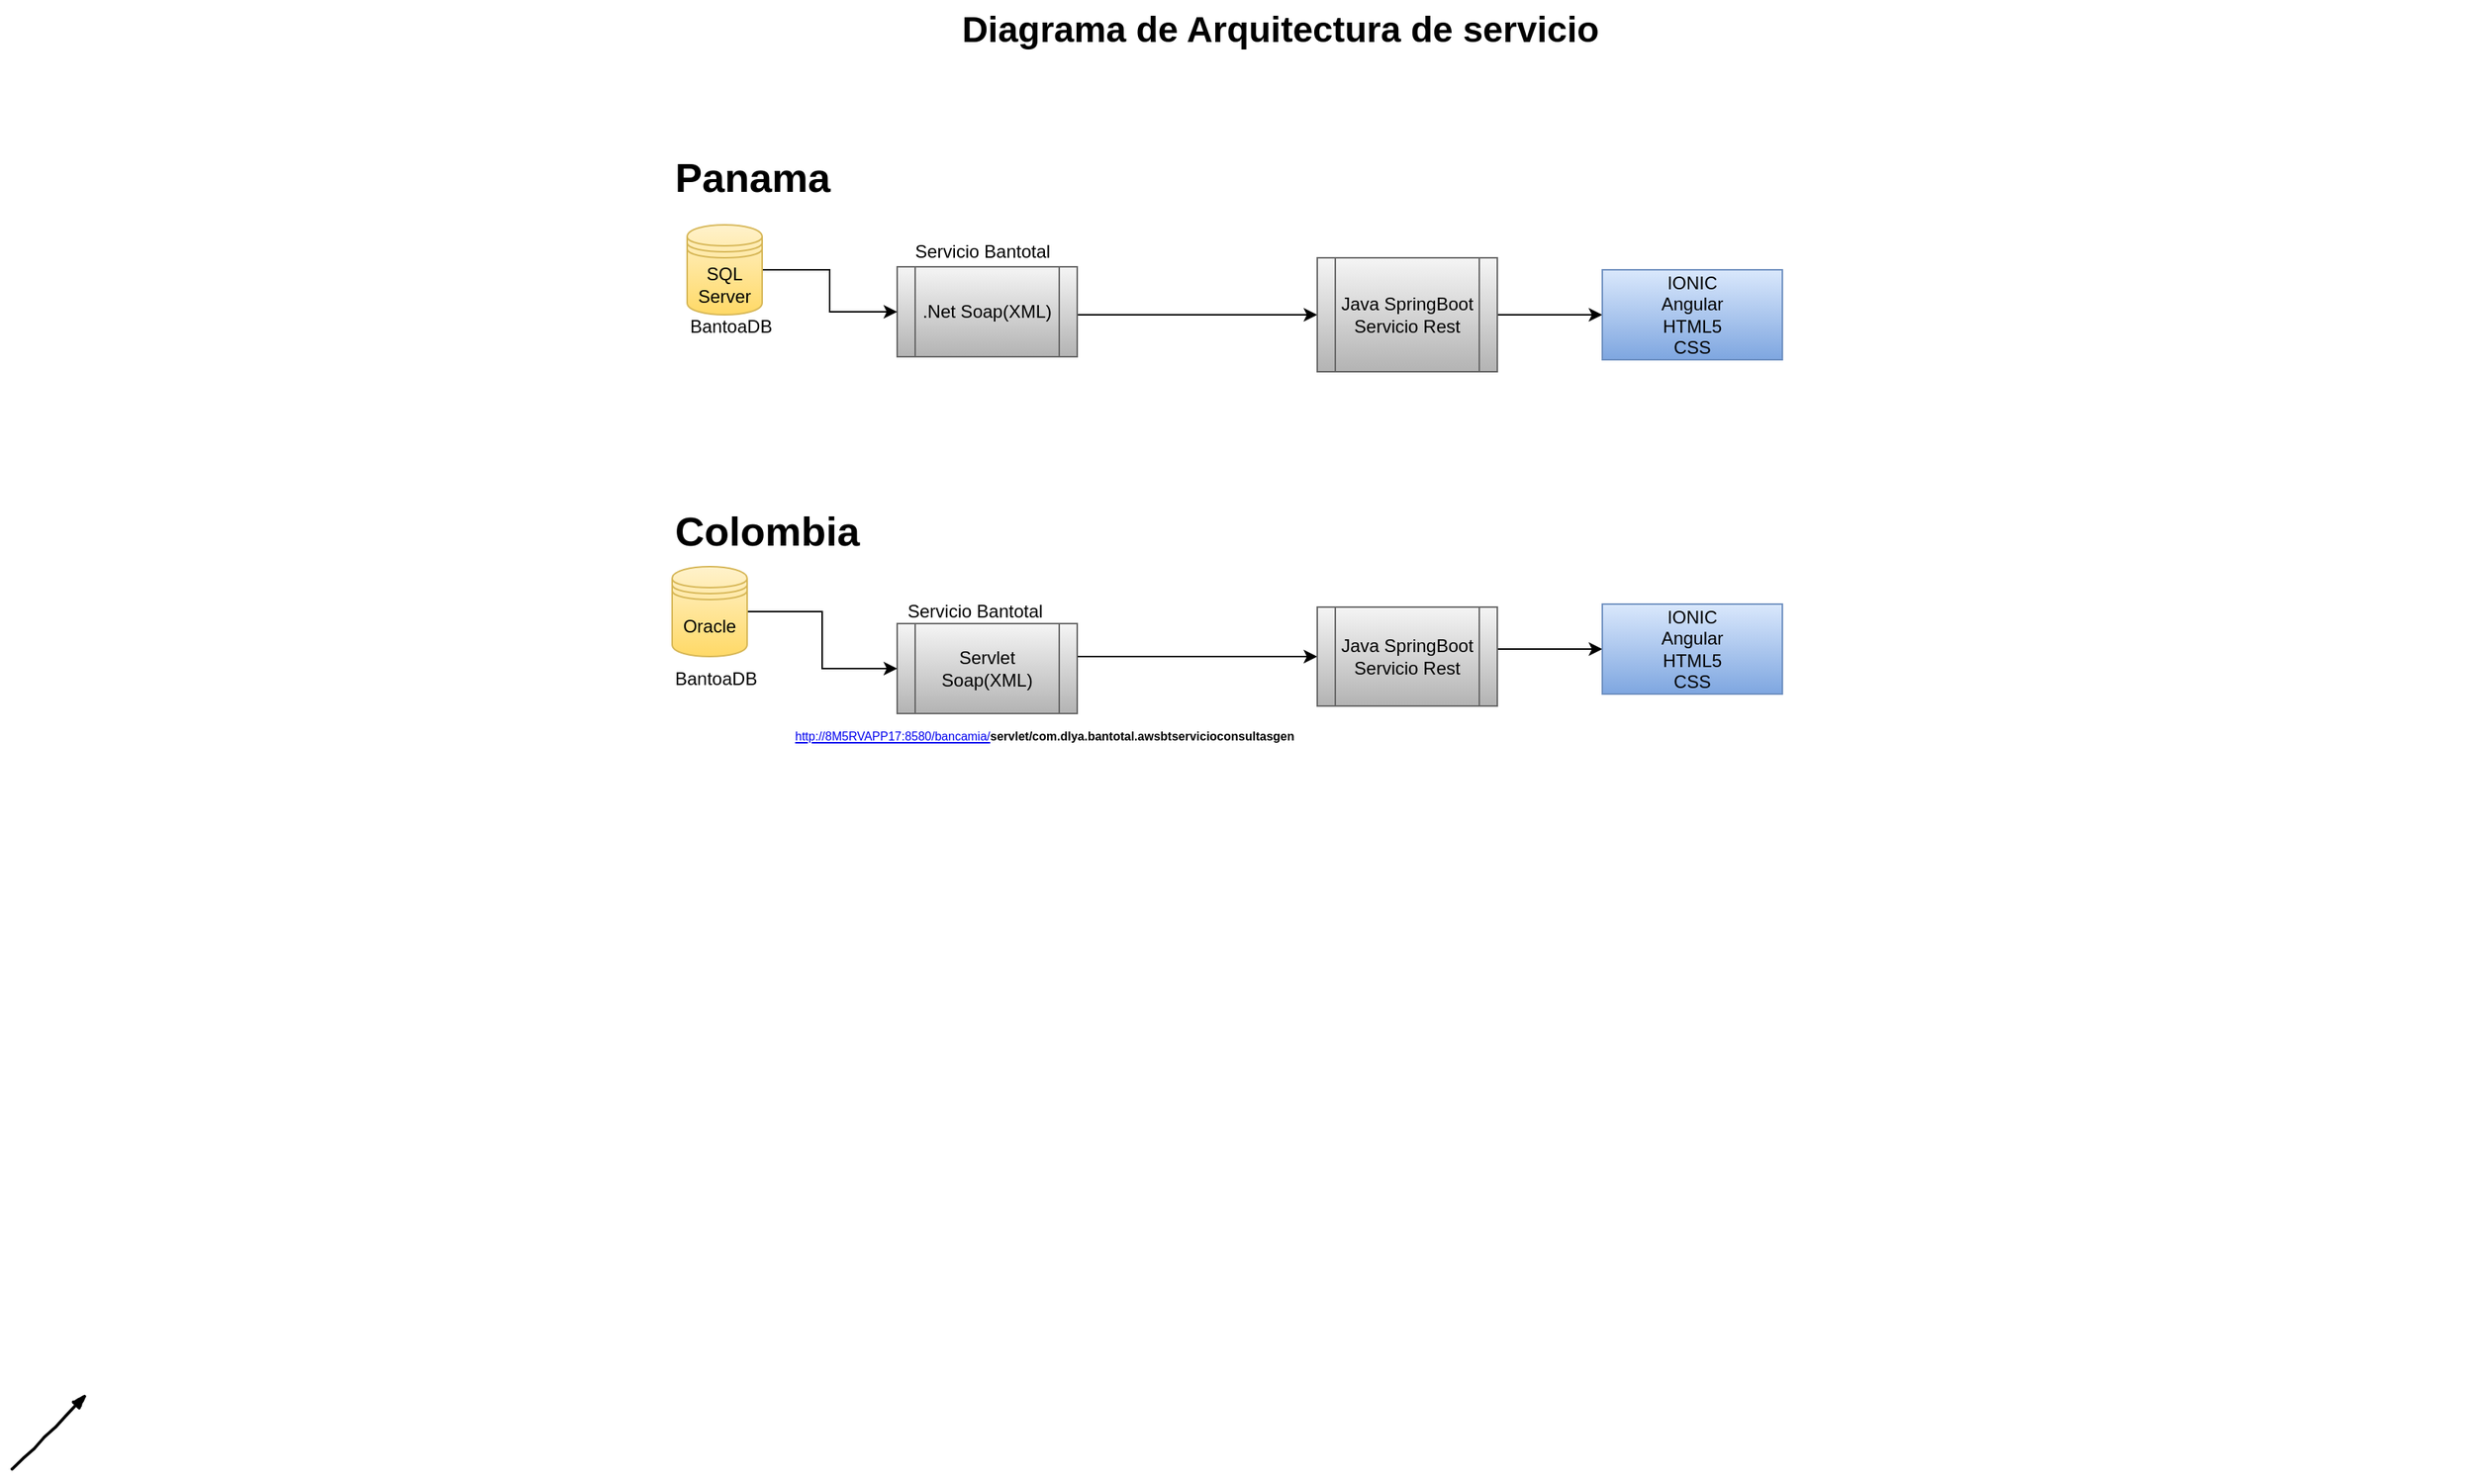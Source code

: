 <mxfile version="10.8.1" type="github"><diagram name="Page-1" id="74b105a0-9070-1c63-61bc-23e55f88626e"><mxGraphModel dx="840" dy="484" grid="1" gridSize="10" guides="1" tooltips="1" connect="1" arrows="1" fold="1" page="1" pageScale="1.5" pageWidth="1169" pageHeight="826" background="none" math="0" shadow="0"><root><mxCell id="0" style=";html=1;"/><mxCell id="1" style=";html=1;" parent="0"/><mxCell id="10b056a9c633e61c-30" value="Diagrama de Arquitectura de servicio" style="text;strokeColor=none;fillColor=none;html=1;fontSize=24;fontStyle=1;verticalAlign=middle;align=center;" parent="1" vertex="1"><mxGeometry x="80" y="40" width="1590" height="40" as="geometry"/></mxCell><mxCell id="r9agQXXv2kUkUD60YKHJ-7" style="edgeStyle=orthogonalEdgeStyle;rounded=0;orthogonalLoop=1;jettySize=auto;html=1;" parent="1" source="r9agQXXv2kUkUD60YKHJ-1" target="r9agQXXv2kUkUD60YKHJ-3" edge="1"><mxGeometry relative="1" as="geometry"><Array as="points"><mxPoint x="770" y="250"/><mxPoint x="770" y="250"/></Array></mxGeometry></mxCell><mxCell id="r9agQXXv2kUkUD60YKHJ-1" value=".Net Soap(XML)" style="shape=process;whiteSpace=wrap;html=1;backgroundOutline=1;gradientColor=#b3b3b3;fillColor=#f5f5f5;strokeColor=#666666;" parent="1" vertex="1"><mxGeometry x="620" y="218" width="120" height="60" as="geometry"/></mxCell><mxCell id="FD06qt2hlZcIVOtYzSCG-2" style="edgeStyle=orthogonalEdgeStyle;rounded=0;orthogonalLoop=1;jettySize=auto;html=1;" edge="1" parent="1" source="r9agQXXv2kUkUD60YKHJ-2" target="r9agQXXv2kUkUD60YKHJ-1"><mxGeometry relative="1" as="geometry"/></mxCell><mxCell id="r9agQXXv2kUkUD60YKHJ-2" value="SQL Server" style="shape=datastore;whiteSpace=wrap;html=1;gradientColor=#ffd966;fillColor=#fff2cc;strokeColor=#d6b656;" parent="1" vertex="1"><mxGeometry x="480" y="190" width="50" height="60" as="geometry"/></mxCell><mxCell id="r9agQXXv2kUkUD60YKHJ-9" style="edgeStyle=orthogonalEdgeStyle;rounded=0;orthogonalLoop=1;jettySize=auto;html=1;" parent="1" source="r9agQXXv2kUkUD60YKHJ-3" target="r9agQXXv2kUkUD60YKHJ-8" edge="1"><mxGeometry relative="1" as="geometry"/></mxCell><mxCell id="r9agQXXv2kUkUD60YKHJ-3" value="Java SpringBoot&lt;br&gt;Servicio Rest&lt;br&gt;" style="shape=process;whiteSpace=wrap;html=1;backgroundOutline=1;gradientColor=#b3b3b3;fillColor=#f5f5f5;strokeColor=#666666;" parent="1" vertex="1"><mxGeometry x="900" y="212" width="120" height="76" as="geometry"/></mxCell><mxCell id="r9agQXXv2kUkUD60YKHJ-5" value="" style="rounded=0;comic=1;strokeWidth=2;endArrow=blockThin;html=1;fontFamily=Comic Sans MS;fontStyle=1;" parent="1" edge="1"><mxGeometry width="50" height="50" relative="1" as="geometry"><mxPoint x="30" y="1020" as="sourcePoint"/><mxPoint x="80" y="970" as="targetPoint"/></mxGeometry></mxCell><mxCell id="r9agQXXv2kUkUD60YKHJ-8" value="IONIC&lt;br&gt;Angular&lt;br&gt;HTML5&lt;br&gt;CSS&lt;br&gt;" style="rounded=0;whiteSpace=wrap;html=1;gradientColor=#7ea6e0;fillColor=#dae8fc;strokeColor=#6c8ebf;" parent="1" vertex="1"><mxGeometry x="1090" y="220" width="120" height="60" as="geometry"/></mxCell><mxCell id="r9agQXXv2kUkUD60YKHJ-10" style="edgeStyle=orthogonalEdgeStyle;rounded=0;orthogonalLoop=1;jettySize=auto;html=1;" parent="1" source="r9agQXXv2kUkUD60YKHJ-11" target="r9agQXXv2kUkUD60YKHJ-15" edge="1"><mxGeometry relative="1" as="geometry"><mxPoint x="875" y="428" as="targetPoint"/><Array as="points"><mxPoint x="780" y="478"/><mxPoint x="780" y="478"/></Array></mxGeometry></mxCell><mxCell id="r9agQXXv2kUkUD60YKHJ-11" value="&lt;span&gt;Servlet Soap(XML)&lt;/span&gt;" style="shape=process;whiteSpace=wrap;html=1;backgroundOutline=1;gradientColor=#b3b3b3;fillColor=#f5f5f5;strokeColor=#666666;" parent="1" vertex="1"><mxGeometry x="620" y="456" width="120" height="60" as="geometry"/></mxCell><mxCell id="r9agQXXv2kUkUD60YKHJ-12" style="edgeStyle=orthogonalEdgeStyle;rounded=0;orthogonalLoop=1;jettySize=auto;html=1;" parent="1" target="r9agQXXv2kUkUD60YKHJ-11" edge="1" source="r9agQXXv2kUkUD60YKHJ-13"><mxGeometry relative="1" as="geometry"><mxPoint x="645" y="478" as="sourcePoint"/></mxGeometry></mxCell><mxCell id="r9agQXXv2kUkUD60YKHJ-13" value="Oracle" style="shape=datastore;whiteSpace=wrap;html=1;gradientColor=#ffd966;fillColor=#fff2cc;strokeColor=#d6b656;" parent="1" vertex="1"><mxGeometry x="470" y="418" width="50" height="60" as="geometry"/></mxCell><mxCell id="FD06qt2hlZcIVOtYzSCG-3" style="edgeStyle=orthogonalEdgeStyle;rounded=0;orthogonalLoop=1;jettySize=auto;html=1;" edge="1" parent="1" source="r9agQXXv2kUkUD60YKHJ-15" target="r9agQXXv2kUkUD60YKHJ-16"><mxGeometry relative="1" as="geometry"><Array as="points"><mxPoint x="1040" y="473"/><mxPoint x="1040" y="473"/></Array></mxGeometry></mxCell><mxCell id="r9agQXXv2kUkUD60YKHJ-15" value="&lt;span&gt;Java SpringBoot&lt;/span&gt;&lt;br&gt;&lt;span&gt;Servicio Rest&lt;/span&gt;" style="shape=process;whiteSpace=wrap;html=1;backgroundOutline=1;gradientColor=#b3b3b3;fillColor=#f5f5f5;strokeColor=#666666;" parent="1" vertex="1"><mxGeometry x="900" y="445" width="120" height="66" as="geometry"/></mxCell><mxCell id="r9agQXXv2kUkUD60YKHJ-16" value="&lt;span&gt;IONIC&lt;/span&gt;&lt;br&gt;&lt;span&gt;Angular&lt;/span&gt;&lt;br&gt;&lt;span&gt;HTML5&lt;/span&gt;&lt;br&gt;&lt;span&gt;CSS&lt;/span&gt;" style="rounded=0;whiteSpace=wrap;html=1;gradientColor=#7ea6e0;fillColor=#dae8fc;strokeColor=#6c8ebf;" parent="1" vertex="1"><mxGeometry x="1090" y="443" width="120" height="60" as="geometry"/></mxCell><mxCell id="r9agQXXv2kUkUD60YKHJ-19" value="&lt;b&gt;&lt;font style=&quot;font-size: 27px&quot;&gt;Panama&lt;/font&gt;&lt;/b&gt;" style="text;html=1;resizable=0;points=[];autosize=1;align=left;verticalAlign=top;spacingTop=-4;" parent="1" vertex="1"><mxGeometry x="470" y="140" width="120" height="20" as="geometry"/></mxCell><mxCell id="r9agQXXv2kUkUD60YKHJ-22" value="&lt;font style=&quot;font-size: 27px&quot;&gt;&lt;b&gt;Colombia&lt;/b&gt;&lt;/font&gt;" style="text;html=1;resizable=0;points=[];autosize=1;align=left;verticalAlign=top;spacingTop=-4;" parent="1" vertex="1"><mxGeometry x="470" y="376" width="140" height="20" as="geometry"/></mxCell><mxCell id="FD06qt2hlZcIVOtYzSCG-1" value="&lt;font style=&quot;font-size: 8px&quot;&gt;&lt;a href=&quot;http://8m5rvapp17:8580/bancamia/&quot; target=&quot;_blank&quot;&gt;http://8M5RVAPP17:8580/bancamia/&lt;/a&gt;&lt;b&gt;servlet/com.dlya.bantotal.awsbtservicioconsultasgen&lt;/b&gt;&lt;/font&gt;" style="text;html=1;resizable=0;points=[];autosize=1;align=left;verticalAlign=top;spacingTop=-4;" vertex="1" parent="1"><mxGeometry x="550" y="520" width="350" height="20" as="geometry"/></mxCell><mxCell id="FD06qt2hlZcIVOtYzSCG-4" value="BantoaDB" style="text;html=1;resizable=0;points=[];autosize=1;align=left;verticalAlign=top;spacingTop=-4;" vertex="1" parent="1"><mxGeometry x="480" y="248" width="70" height="20" as="geometry"/></mxCell><mxCell id="FD06qt2hlZcIVOtYzSCG-5" value="BantoaDB" style="text;html=1;resizable=0;points=[];autosize=1;align=left;verticalAlign=top;spacingTop=-4;" vertex="1" parent="1"><mxGeometry x="470" y="483" width="70" height="20" as="geometry"/></mxCell><mxCell id="FD06qt2hlZcIVOtYzSCG-6" value="Servicio Bantotal" style="text;html=1;resizable=0;points=[];autosize=1;align=left;verticalAlign=top;spacingTop=-4;" vertex="1" parent="1"><mxGeometry x="630" y="198" width="110" height="20" as="geometry"/></mxCell><mxCell id="FD06qt2hlZcIVOtYzSCG-7" value="Servicio Bantotal" style="text;html=1;resizable=0;points=[];autosize=1;align=left;verticalAlign=top;spacingTop=-4;" vertex="1" parent="1"><mxGeometry x="625" y="438" width="110" height="20" as="geometry"/></mxCell></root></mxGraphModel></diagram></mxfile>